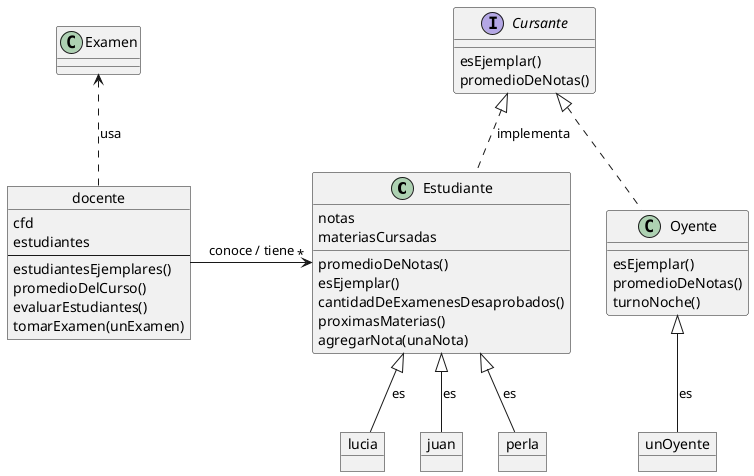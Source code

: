 @startuml
class Estudiante {
  notas
  materiasCursadas

  promedioDeNotas()
  esEjemplar()
  cantidadDeExamenesDesaprobados()
  proximasMaterias()
  agregarNota(unaNota)
}

class Oyente implements Cursante {
  esEjemplar()
  promedioDeNotas()
  turnoNoche()
}

interface Cursante {
  esEjemplar()
  promedioDeNotas()
}

object docente {
  cfd
  estudiantes
--
  estudiantesEjemplares()
  promedioDelCurso()
  evaluarEstudiantes()
  tomarExamen(unExamen)
}

object lucia {

}

object juan {

}

object perla {

}

object unOyente {

}

class Examen {

}

Cursante <|.. Estudiante : implementa
Estudiante "*" <-left- docente : conoce / tiene

Estudiante <|-- lucia : es
Estudiante <|-- juan : es
Estudiante <|-- perla : es
Oyente <|-- unOyente : es
Examen <.. docente : usa
@enduml
